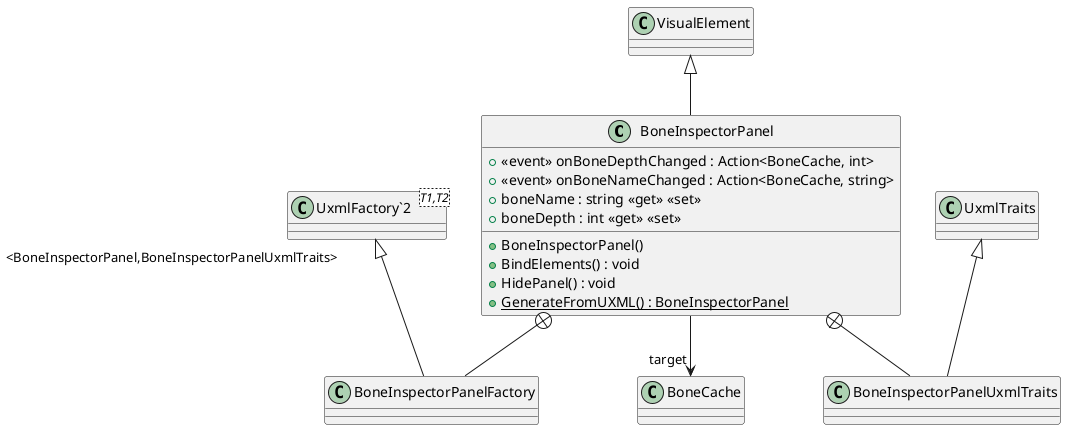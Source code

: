 @startuml
class BoneInspectorPanel {
    +  <<event>> onBoneDepthChanged : Action<BoneCache, int> 
    +  <<event>> onBoneNameChanged : Action<BoneCache, string> 
    + boneName : string <<get>> <<set>>
    + boneDepth : int <<get>> <<set>>
    + BoneInspectorPanel()
    + BindElements() : void
    + HidePanel() : void
    + {static} GenerateFromUXML() : BoneInspectorPanel
}
class BoneInspectorPanelFactory {
}
class BoneInspectorPanelUxmlTraits {
}
class "UxmlFactory`2"<T1,T2> {
}
VisualElement <|-- BoneInspectorPanel
BoneInspectorPanel --> "target" BoneCache
BoneInspectorPanel +-- BoneInspectorPanelFactory
"UxmlFactory`2" "<BoneInspectorPanel,BoneInspectorPanelUxmlTraits>" <|-- BoneInspectorPanelFactory
BoneInspectorPanel +-- BoneInspectorPanelUxmlTraits
UxmlTraits <|-- BoneInspectorPanelUxmlTraits
@enduml
